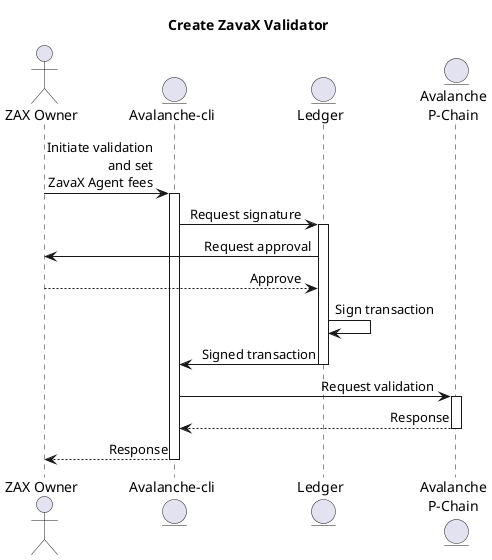 @startuml

skinparam sequenceMessageAlign right
title Create ZavaX Validator

actor "ZAX Owner" as ZO
entity "Avalanche-cli" as AC
entity "Ledger" as L
entity "Avalanche\nP-Chain" as AP

ZO -> AC++ : Initiate validation\nand set\nZavaX Agent fees 
AC -> L++ : Request signature
L -> ZO : Request approval 
ZO --> L : Approve
L -> L : Sign transaction
L -> AC-- : Signed transaction
AC -> AP++ : Request validation
AP --> AC-- : Response
AC --> ZO-- : Response

@enduml